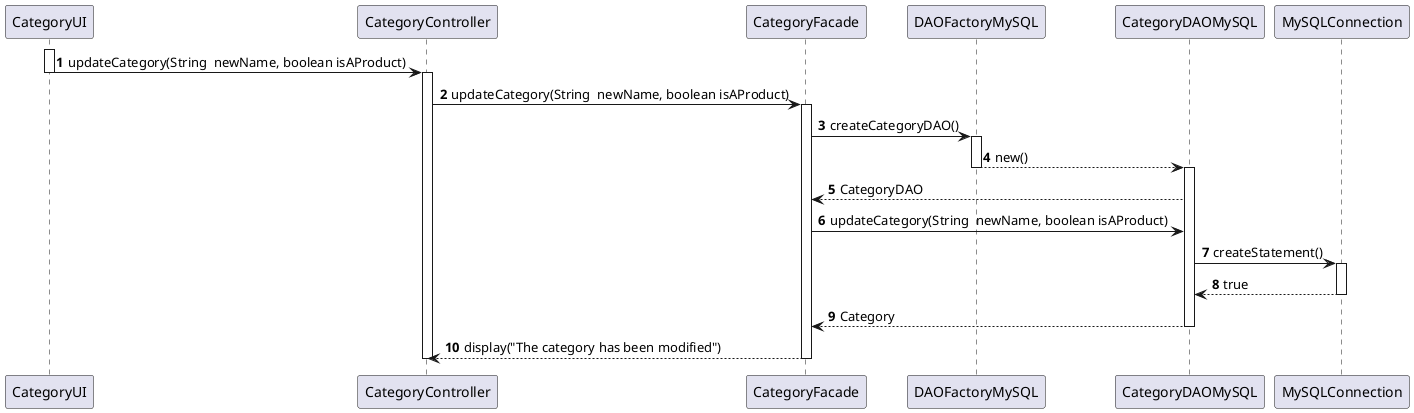 @startuml
autonumber
activate CategoryUI
CategoryUI -> CategoryController : updateCategory(String  newName, boolean isAProduct)
deactivate CategoryUI
activate CategoryController
CategoryController -> CategoryFacade : updateCategory(String  newName, boolean isAProduct)

activate CategoryFacade
CategoryFacade -> DAOFactoryMySQL : createCategoryDAO()
activate DAOFactoryMySQL
DAOFactoryMySQL --> CategoryDAOMySQL: new()
deactivate DAOFactoryMySQL
activate CategoryDAOMySQL
CategoryDAOMySQL --> CategoryFacade: CategoryDAO
CategoryFacade -> CategoryDAOMySQL : updateCategory(String  newName, boolean isAProduct)

CategoryDAOMySQL -> MySQLConnection : createStatement()
activate MySQLConnection
MySQLConnection --> CategoryDAOMySQL: true
deactivate MySQLConnection
CategoryDAOMySQL --> CategoryFacade : Category
deactivate CategoryDAOMySQL
CategoryFacade --> CategoryController : display("The category has been modified")
deactivate CategoryController
deactivate CategoryFacade
@enduml